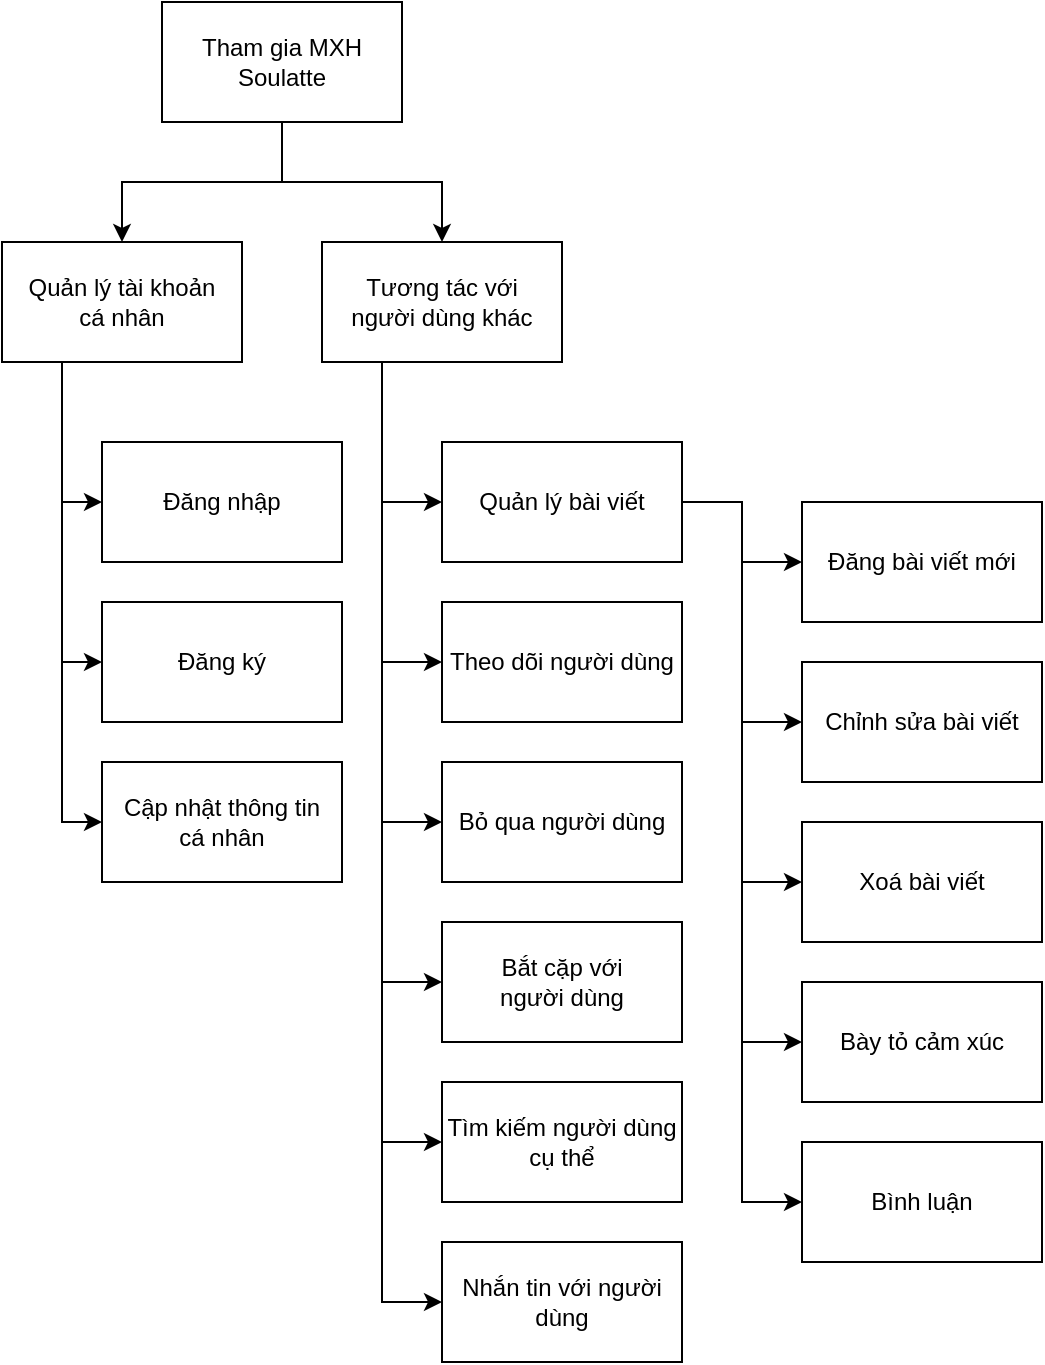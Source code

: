 <mxfile version="13.7.3" type="device"><diagram id="cQE88t89Zv6vKLk2ogvU" name="Page-1"><mxGraphModel dx="1360" dy="862" grid="1" gridSize="10" guides="1" tooltips="1" connect="1" arrows="1" fold="1" page="1" pageScale="1" pageWidth="850" pageHeight="1100" math="0" shadow="0"><root><mxCell id="0"/><mxCell id="1" parent="0"/><mxCell id="3K4B0tLXaZ2UmrxbOw8O-3" style="edgeStyle=orthogonalEdgeStyle;rounded=0;orthogonalLoop=1;jettySize=auto;html=1;exitX=0.5;exitY=1;exitDx=0;exitDy=0;entryX=0.5;entryY=0;entryDx=0;entryDy=0;" parent="1" source="3K4B0tLXaZ2UmrxbOw8O-1" target="3K4B0tLXaZ2UmrxbOw8O-2" edge="1"><mxGeometry relative="1" as="geometry"/></mxCell><mxCell id="3K4B0tLXaZ2UmrxbOw8O-5" style="edgeStyle=orthogonalEdgeStyle;rounded=0;orthogonalLoop=1;jettySize=auto;html=1;exitX=0.5;exitY=1;exitDx=0;exitDy=0;entryX=0.5;entryY=0;entryDx=0;entryDy=0;" parent="1" source="3K4B0tLXaZ2UmrxbOw8O-1" target="3K4B0tLXaZ2UmrxbOw8O-4" edge="1"><mxGeometry relative="1" as="geometry"/></mxCell><mxCell id="3K4B0tLXaZ2UmrxbOw8O-1" value="Tham gia MXH Soulatte" style="rounded=0;whiteSpace=wrap;html=1;" parent="1" vertex="1"><mxGeometry x="90" y="20" width="120" height="60" as="geometry"/></mxCell><mxCell id="3K4B0tLXaZ2UmrxbOw8O-8" style="edgeStyle=orthogonalEdgeStyle;rounded=0;orthogonalLoop=1;jettySize=auto;html=1;exitX=0.25;exitY=1;exitDx=0;exitDy=0;entryX=0;entryY=0.5;entryDx=0;entryDy=0;" parent="1" source="3K4B0tLXaZ2UmrxbOw8O-2" target="3K4B0tLXaZ2UmrxbOw8O-6" edge="1"><mxGeometry relative="1" as="geometry"/></mxCell><mxCell id="3K4B0tLXaZ2UmrxbOw8O-9" style="edgeStyle=orthogonalEdgeStyle;rounded=0;orthogonalLoop=1;jettySize=auto;html=1;exitX=0.25;exitY=1;exitDx=0;exitDy=0;entryX=0;entryY=0.5;entryDx=0;entryDy=0;" parent="1" source="3K4B0tLXaZ2UmrxbOw8O-2" target="3K4B0tLXaZ2UmrxbOw8O-7" edge="1"><mxGeometry relative="1" as="geometry"/></mxCell><mxCell id="3K4B0tLXaZ2UmrxbOw8O-11" style="edgeStyle=orthogonalEdgeStyle;rounded=0;orthogonalLoop=1;jettySize=auto;html=1;exitX=0.25;exitY=1;exitDx=0;exitDy=0;entryX=0;entryY=0.5;entryDx=0;entryDy=0;" parent="1" source="3K4B0tLXaZ2UmrxbOw8O-2" target="3K4B0tLXaZ2UmrxbOw8O-10" edge="1"><mxGeometry relative="1" as="geometry"/></mxCell><mxCell id="3K4B0tLXaZ2UmrxbOw8O-2" value="Quản lý tài khoản&lt;br&gt;cá nhân" style="rounded=0;whiteSpace=wrap;html=1;" parent="1" vertex="1"><mxGeometry x="10" y="140" width="120" height="60" as="geometry"/></mxCell><mxCell id="3K4B0tLXaZ2UmrxbOw8O-14" style="edgeStyle=orthogonalEdgeStyle;rounded=0;orthogonalLoop=1;jettySize=auto;html=1;exitX=0.25;exitY=1;exitDx=0;exitDy=0;entryX=0;entryY=0.5;entryDx=0;entryDy=0;" parent="1" source="3K4B0tLXaZ2UmrxbOw8O-4" target="3K4B0tLXaZ2UmrxbOw8O-12" edge="1"><mxGeometry relative="1" as="geometry"/></mxCell><mxCell id="3K4B0tLXaZ2UmrxbOw8O-15" style="edgeStyle=orthogonalEdgeStyle;rounded=0;orthogonalLoop=1;jettySize=auto;html=1;exitX=0.25;exitY=1;exitDx=0;exitDy=0;entryX=0;entryY=0.5;entryDx=0;entryDy=0;" parent="1" source="3K4B0tLXaZ2UmrxbOw8O-4" target="3K4B0tLXaZ2UmrxbOw8O-13" edge="1"><mxGeometry relative="1" as="geometry"/></mxCell><mxCell id="sVZq95AaMi7VSfm4-C4V-1" style="edgeStyle=orthogonalEdgeStyle;rounded=0;orthogonalLoop=1;jettySize=auto;html=1;exitX=0.25;exitY=1;exitDx=0;exitDy=0;entryX=0;entryY=0.5;entryDx=0;entryDy=0;" parent="1" source="3K4B0tLXaZ2UmrxbOw8O-4" target="3K4B0tLXaZ2UmrxbOw8O-17" edge="1"><mxGeometry relative="1" as="geometry"/></mxCell><mxCell id="sVZq95AaMi7VSfm4-C4V-4" style="edgeStyle=orthogonalEdgeStyle;rounded=0;orthogonalLoop=1;jettySize=auto;html=1;exitX=0.25;exitY=1;exitDx=0;exitDy=0;entryX=0;entryY=0.5;entryDx=0;entryDy=0;" parent="1" source="3K4B0tLXaZ2UmrxbOw8O-4" target="sVZq95AaMi7VSfm4-C4V-2" edge="1"><mxGeometry relative="1" as="geometry"/></mxCell><mxCell id="sVZq95AaMi7VSfm4-C4V-5" style="edgeStyle=orthogonalEdgeStyle;rounded=0;orthogonalLoop=1;jettySize=auto;html=1;exitX=0.25;exitY=1;exitDx=0;exitDy=0;entryX=0;entryY=0.5;entryDx=0;entryDy=0;" parent="1" source="3K4B0tLXaZ2UmrxbOw8O-4" target="sVZq95AaMi7VSfm4-C4V-3" edge="1"><mxGeometry relative="1" as="geometry"/></mxCell><mxCell id="1A33ZytVTWFN6dw34E6l-1" style="edgeStyle=orthogonalEdgeStyle;rounded=0;orthogonalLoop=1;jettySize=auto;html=1;exitX=0.25;exitY=1;exitDx=0;exitDy=0;entryX=0;entryY=0.5;entryDx=0;entryDy=0;" edge="1" parent="1" source="3K4B0tLXaZ2UmrxbOw8O-4" target="eJ5isoh-inDk3cnEfJnm-1"><mxGeometry relative="1" as="geometry"/></mxCell><mxCell id="3K4B0tLXaZ2UmrxbOw8O-4" value="Tương tác với&lt;br&gt;người dùng khác" style="rounded=0;whiteSpace=wrap;html=1;" parent="1" vertex="1"><mxGeometry x="170" y="140" width="120" height="60" as="geometry"/></mxCell><mxCell id="3K4B0tLXaZ2UmrxbOw8O-6" value="Đăng nhập" style="rounded=0;whiteSpace=wrap;html=1;" parent="1" vertex="1"><mxGeometry x="60" y="240" width="120" height="60" as="geometry"/></mxCell><mxCell id="3K4B0tLXaZ2UmrxbOw8O-7" value="Đăng ký" style="rounded=0;whiteSpace=wrap;html=1;" parent="1" vertex="1"><mxGeometry x="60" y="320" width="120" height="60" as="geometry"/></mxCell><mxCell id="3K4B0tLXaZ2UmrxbOw8O-10" value="Cập nhật thông tin&lt;br&gt;cá nhân" style="rounded=0;whiteSpace=wrap;html=1;" parent="1" vertex="1"><mxGeometry x="60" y="400" width="120" height="60" as="geometry"/></mxCell><mxCell id="eJ5isoh-inDk3cnEfJnm-3" style="edgeStyle=orthogonalEdgeStyle;rounded=0;orthogonalLoop=1;jettySize=auto;html=1;exitX=1;exitY=0.5;exitDx=0;exitDy=0;entryX=0;entryY=0.5;entryDx=0;entryDy=0;" parent="1" source="3K4B0tLXaZ2UmrxbOw8O-12" target="eJ5isoh-inDk3cnEfJnm-2" edge="1"><mxGeometry relative="1" as="geometry"/></mxCell><mxCell id="eJ5isoh-inDk3cnEfJnm-5" style="edgeStyle=orthogonalEdgeStyle;rounded=0;orthogonalLoop=1;jettySize=auto;html=1;exitX=1;exitY=0.5;exitDx=0;exitDy=0;entryX=0;entryY=0.5;entryDx=0;entryDy=0;" parent="1" source="3K4B0tLXaZ2UmrxbOw8O-12" target="eJ5isoh-inDk3cnEfJnm-4" edge="1"><mxGeometry relative="1" as="geometry"/></mxCell><mxCell id="eJ5isoh-inDk3cnEfJnm-9" style="edgeStyle=orthogonalEdgeStyle;rounded=0;orthogonalLoop=1;jettySize=auto;html=1;exitX=1;exitY=0.5;exitDx=0;exitDy=0;entryX=0;entryY=0.5;entryDx=0;entryDy=0;" parent="1" source="3K4B0tLXaZ2UmrxbOw8O-12" target="eJ5isoh-inDk3cnEfJnm-6" edge="1"><mxGeometry relative="1" as="geometry"/></mxCell><mxCell id="eJ5isoh-inDk3cnEfJnm-10" style="edgeStyle=orthogonalEdgeStyle;rounded=0;orthogonalLoop=1;jettySize=auto;html=1;exitX=1;exitY=0.5;exitDx=0;exitDy=0;entryX=0;entryY=0.5;entryDx=0;entryDy=0;" parent="1" source="3K4B0tLXaZ2UmrxbOw8O-12" target="eJ5isoh-inDk3cnEfJnm-7" edge="1"><mxGeometry relative="1" as="geometry"/></mxCell><mxCell id="eJ5isoh-inDk3cnEfJnm-11" style="edgeStyle=orthogonalEdgeStyle;rounded=0;orthogonalLoop=1;jettySize=auto;html=1;exitX=1;exitY=0.5;exitDx=0;exitDy=0;entryX=0;entryY=0.5;entryDx=0;entryDy=0;" parent="1" source="3K4B0tLXaZ2UmrxbOw8O-12" target="eJ5isoh-inDk3cnEfJnm-8" edge="1"><mxGeometry relative="1" as="geometry"/></mxCell><mxCell id="3K4B0tLXaZ2UmrxbOw8O-12" value="Quản lý bài viết" style="rounded=0;whiteSpace=wrap;html=1;" parent="1" vertex="1"><mxGeometry x="230" y="240" width="120" height="60" as="geometry"/></mxCell><mxCell id="3K4B0tLXaZ2UmrxbOw8O-13" value="Theo dõi người dùng" style="rounded=0;whiteSpace=wrap;html=1;" parent="1" vertex="1"><mxGeometry x="230" y="320" width="120" height="60" as="geometry"/></mxCell><mxCell id="3K4B0tLXaZ2UmrxbOw8O-17" value="Bỏ qua người dùng&lt;br&gt;" style="rounded=0;whiteSpace=wrap;html=1;" parent="1" vertex="1"><mxGeometry x="230" y="400" width="120" height="60" as="geometry"/></mxCell><mxCell id="sVZq95AaMi7VSfm4-C4V-2" value="Bắt cặp với&lt;br&gt;người dùng" style="rounded=0;whiteSpace=wrap;html=1;" parent="1" vertex="1"><mxGeometry x="230" y="480" width="120" height="60" as="geometry"/></mxCell><mxCell id="sVZq95AaMi7VSfm4-C4V-3" value="Tìm kiếm người dùng cụ thể" style="rounded=0;whiteSpace=wrap;html=1;" parent="1" vertex="1"><mxGeometry x="230" y="560" width="120" height="60" as="geometry"/></mxCell><mxCell id="eJ5isoh-inDk3cnEfJnm-1" value="Nhắn tin với người dùng&lt;br&gt;" style="rounded=0;whiteSpace=wrap;html=1;" parent="1" vertex="1"><mxGeometry x="230" y="640" width="120" height="60" as="geometry"/></mxCell><mxCell id="eJ5isoh-inDk3cnEfJnm-2" value="Đăng bài viết mới" style="rounded=0;whiteSpace=wrap;html=1;" parent="1" vertex="1"><mxGeometry x="410" y="270" width="120" height="60" as="geometry"/></mxCell><mxCell id="eJ5isoh-inDk3cnEfJnm-4" value="Chỉnh sửa bài viết" style="rounded=0;whiteSpace=wrap;html=1;" parent="1" vertex="1"><mxGeometry x="410" y="350" width="120" height="60" as="geometry"/></mxCell><mxCell id="eJ5isoh-inDk3cnEfJnm-6" value="Xoá bài viết" style="rounded=0;whiteSpace=wrap;html=1;" parent="1" vertex="1"><mxGeometry x="410" y="430" width="120" height="60" as="geometry"/></mxCell><mxCell id="eJ5isoh-inDk3cnEfJnm-7" value="Bày tỏ cảm xúc" style="rounded=0;whiteSpace=wrap;html=1;" parent="1" vertex="1"><mxGeometry x="410" y="510" width="120" height="60" as="geometry"/></mxCell><mxCell id="eJ5isoh-inDk3cnEfJnm-8" value="Bình luận" style="rounded=0;whiteSpace=wrap;html=1;" parent="1" vertex="1"><mxGeometry x="410" y="590" width="120" height="60" as="geometry"/></mxCell></root></mxGraphModel></diagram></mxfile>